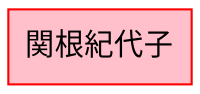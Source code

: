 graph "ShogiPlayers21" {
graph [charset="UTF-8", rankdir="LR", splines="ortho"]
node [fontname="Sans", shape="record"]



// Attributes




// Persons
lady_1 [color="red", fillcolor="pink", label=" 関根紀代子", style="filled"]

// Generations


// Families


}
